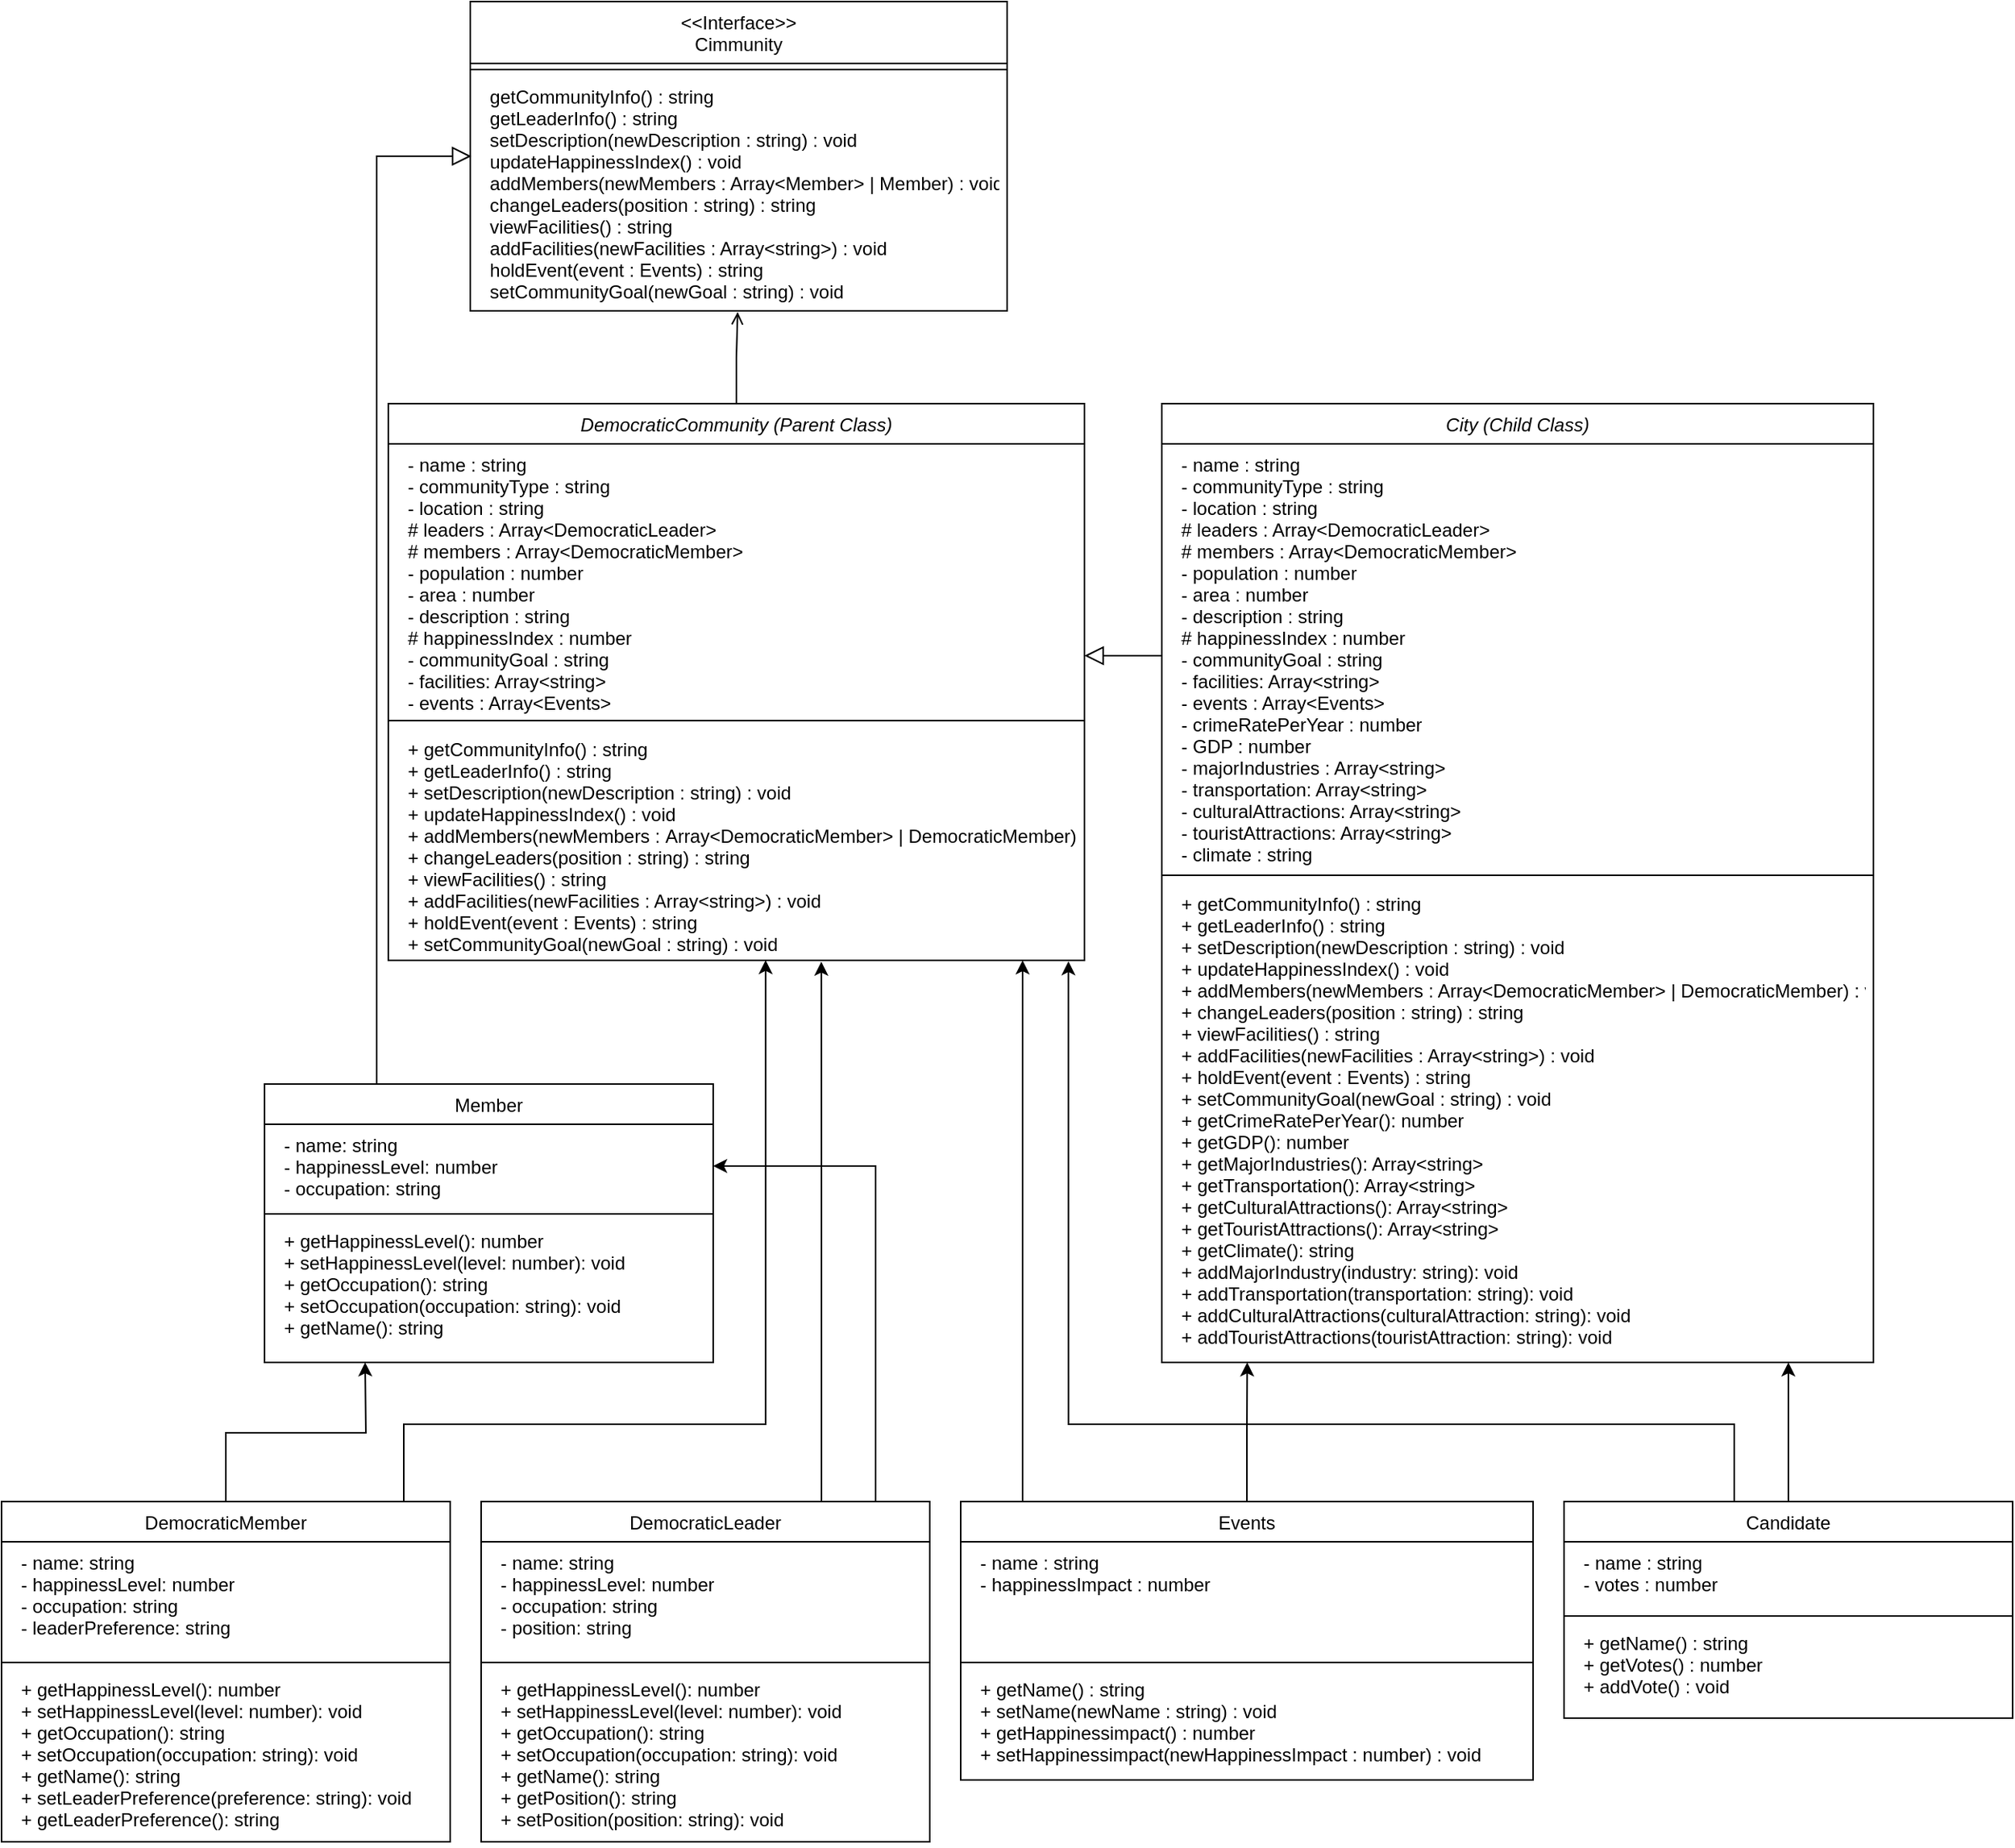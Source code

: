 <mxfile version="21.2.2" type="device">
  <diagram id="C5RBs43oDa-KdzZeNtuy" name="Page-1">
    <mxGraphModel dx="3160" dy="1291" grid="1" gridSize="10" guides="1" tooltips="1" connect="1" arrows="1" fold="1" page="1" pageScale="1" pageWidth="827" pageHeight="1169" math="0" shadow="0">
      <root>
        <mxCell id="WIyWlLk6GJQsqaUBKTNV-0" />
        <mxCell id="WIyWlLk6GJQsqaUBKTNV-1" parent="WIyWlLk6GJQsqaUBKTNV-0" />
        <mxCell id="zkfFHV4jXpPFQw0GAbJ--0" value="DemocraticCommunity (Parent Class)" style="swimlane;fontStyle=2;align=center;verticalAlign=top;childLayout=stackLayout;horizontal=1;startSize=26;horizontalStack=0;resizeParent=1;resizeLast=0;collapsible=1;marginBottom=0;rounded=0;shadow=0;strokeWidth=1;" parent="WIyWlLk6GJQsqaUBKTNV-1" vertex="1">
          <mxGeometry x="110" y="260" width="450" height="360" as="geometry">
            <mxRectangle x="230" y="140" width="160" height="26" as="alternateBounds" />
          </mxGeometry>
        </mxCell>
        <mxCell id="zkfFHV4jXpPFQw0GAbJ--3" value="  - name : string&#xa;  - communityType : string&#xa;  - location : string&#xa;  # leaders : Array&lt;DemocraticLeader&gt;&#xa;  # members : Array&lt;DemocraticMember&gt;&#xa;  - population : number&#xa;  - area : number&#xa;  - description : string&#xa;  # happinessIndex : number&#xa;  - communityGoal : string&#xa;  - facilities: Array&lt;string&gt;&#xa;  - events : Array&lt;Events&gt;" style="text;align=left;verticalAlign=top;spacingLeft=4;spacingRight=4;overflow=hidden;rotatable=0;points=[[0,0.5],[1,0.5]];portConstraint=eastwest;rounded=0;shadow=0;html=0;" parent="zkfFHV4jXpPFQw0GAbJ--0" vertex="1">
          <mxGeometry y="26" width="450" height="174" as="geometry" />
        </mxCell>
        <mxCell id="zkfFHV4jXpPFQw0GAbJ--4" value="" style="line;html=1;strokeWidth=1;align=left;verticalAlign=middle;spacingTop=-1;spacingLeft=3;spacingRight=3;rotatable=0;labelPosition=right;points=[];portConstraint=eastwest;" parent="zkfFHV4jXpPFQw0GAbJ--0" vertex="1">
          <mxGeometry y="200" width="450" height="10" as="geometry" />
        </mxCell>
        <mxCell id="zkfFHV4jXpPFQw0GAbJ--5" value="  + getCommunityInfo() : string&#xa;  + getLeaderInfo() : string&#xa;  + setDescription(newDescription : string) : void&#xa;  + updateHappinessIndex() : void&#xa;  + addMembers(newMembers : Array&lt;DemocraticMember&gt; | DemocraticMember) : void&#xa;  + changeLeaders(position : string) : string&#xa;  + viewFacilities() : string&#xa;  + addFacilities(newFacilities : Array&lt;string&gt;) : void&#xa;  + holdEvent(event : Events) : string&#xa;  + setCommunityGoal(newGoal : string) : void" style="text;align=left;verticalAlign=top;spacingLeft=4;spacingRight=4;overflow=hidden;rotatable=0;points=[[0,0.5],[1,0.5]];portConstraint=eastwest;" parent="zkfFHV4jXpPFQw0GAbJ--0" vertex="1">
          <mxGeometry y="210" width="450" height="150" as="geometry" />
        </mxCell>
        <mxCell id="zkfFHV4jXpPFQw0GAbJ--12" value="" style="endArrow=block;endSize=10;endFill=0;shadow=0;strokeWidth=1;rounded=0;edgeStyle=elbowEdgeStyle;elbow=vertical;" parent="WIyWlLk6GJQsqaUBKTNV-1" source="hncFb97LGY2w59SkHol3-2" target="zkfFHV4jXpPFQw0GAbJ--0" edge="1">
          <mxGeometry width="160" relative="1" as="geometry">
            <mxPoint x="530" y="339" as="sourcePoint" />
            <mxPoint x="200" y="203" as="targetPoint" />
            <Array as="points">
              <mxPoint x="530" y="460" />
            </Array>
          </mxGeometry>
        </mxCell>
        <mxCell id="zkfFHV4jXpPFQw0GAbJ--13" value="Member" style="swimlane;fontStyle=0;align=center;verticalAlign=top;childLayout=stackLayout;horizontal=1;startSize=26;horizontalStack=0;resizeParent=1;resizeLast=0;collapsible=1;marginBottom=0;rounded=0;shadow=0;strokeWidth=1;" parent="WIyWlLk6GJQsqaUBKTNV-1" vertex="1">
          <mxGeometry x="30" y="700" width="290" height="180" as="geometry">
            <mxRectangle x="340" y="380" width="170" height="26" as="alternateBounds" />
          </mxGeometry>
        </mxCell>
        <mxCell id="zkfFHV4jXpPFQw0GAbJ--14" value="  - name: string&#xa;  - happinessLevel: number&#xa;  - occupation: string" style="text;align=left;verticalAlign=top;spacingLeft=4;spacingRight=4;overflow=hidden;rotatable=0;points=[[0,0.5],[1,0.5]];portConstraint=eastwest;" parent="zkfFHV4jXpPFQw0GAbJ--13" vertex="1">
          <mxGeometry y="26" width="290" height="54" as="geometry" />
        </mxCell>
        <mxCell id="zkfFHV4jXpPFQw0GAbJ--15" value="" style="line;html=1;strokeWidth=1;align=left;verticalAlign=middle;spacingTop=-1;spacingLeft=3;spacingRight=3;rotatable=0;labelPosition=right;points=[];portConstraint=eastwest;" parent="zkfFHV4jXpPFQw0GAbJ--13" vertex="1">
          <mxGeometry y="80" width="290" height="8" as="geometry" />
        </mxCell>
        <mxCell id="hncFb97LGY2w59SkHol3-10" value="  + getHappinessLevel(): number&#xa;  + setHappinessLevel(level: number): void&#xa;  + getOccupation(): string&#xa;  + setOccupation(occupation: string): void&#xa;  + getName(): string" style="text;align=left;verticalAlign=top;spacingLeft=4;spacingRight=4;overflow=hidden;rotatable=0;points=[[0,0.5],[1,0.5]];portConstraint=eastwest;" vertex="1" parent="zkfFHV4jXpPFQw0GAbJ--13">
          <mxGeometry y="88" width="290" height="82" as="geometry" />
        </mxCell>
        <mxCell id="zkfFHV4jXpPFQw0GAbJ--16" value="" style="endArrow=block;endSize=10;endFill=0;shadow=0;strokeWidth=1;rounded=0;edgeStyle=elbowEdgeStyle;elbow=vertical;exitX=0.25;exitY=0;exitDx=0;exitDy=0;entryX=0.002;entryY=0.342;entryDx=0;entryDy=0;entryPerimeter=0;" parent="WIyWlLk6GJQsqaUBKTNV-1" source="zkfFHV4jXpPFQw0GAbJ--13" target="zkfFHV4jXpPFQw0GAbJ--24" edge="1">
          <mxGeometry width="160" relative="1" as="geometry">
            <mxPoint x="120" y="640" as="sourcePoint" />
            <mxPoint x="130" y="100" as="targetPoint" />
            <Array as="points">
              <mxPoint x="180" y="100" />
            </Array>
          </mxGeometry>
        </mxCell>
        <mxCell id="zkfFHV4jXpPFQw0GAbJ--17" value="&lt;&lt;Interface&gt;&gt;&#xa;Cimmunity" style="swimlane;fontStyle=0;align=center;verticalAlign=top;childLayout=stackLayout;horizontal=1;startSize=40;horizontalStack=0;resizeParent=1;resizeLast=0;collapsible=1;marginBottom=0;rounded=0;shadow=0;strokeWidth=1;" parent="WIyWlLk6GJQsqaUBKTNV-1" vertex="1">
          <mxGeometry x="163" width="347" height="200" as="geometry">
            <mxRectangle x="550" y="140" width="160" height="26" as="alternateBounds" />
          </mxGeometry>
        </mxCell>
        <mxCell id="zkfFHV4jXpPFQw0GAbJ--23" value="" style="line;html=1;strokeWidth=1;align=left;verticalAlign=middle;spacingTop=-1;spacingLeft=3;spacingRight=3;rotatable=0;labelPosition=right;points=[];portConstraint=eastwest;" parent="zkfFHV4jXpPFQw0GAbJ--17" vertex="1">
          <mxGeometry y="40" width="347" height="8" as="geometry" />
        </mxCell>
        <mxCell id="zkfFHV4jXpPFQw0GAbJ--24" value="  getCommunityInfo() : string&#xa;  getLeaderInfo() : string&#xa;  setDescription(newDescription : string) : void&#xa;  updateHappinessIndex() : void&#xa;  addMembers(newMembers : Array&lt;Member&gt; | Member) : void&#xa;  changeLeaders(position : string) : string&#xa;  viewFacilities() : string&#xa;  addFacilities(newFacilities : Array&lt;string&gt;) : void&#xa;  holdEvent(event : Events) : string&#xa;  setCommunityGoal(newGoal : string) : void" style="text;align=left;verticalAlign=top;spacingLeft=4;spacingRight=4;overflow=hidden;rotatable=0;points=[[0,0.5],[1,0.5]];portConstraint=eastwest;" parent="zkfFHV4jXpPFQw0GAbJ--17" vertex="1">
          <mxGeometry y="48" width="347" height="152" as="geometry" />
        </mxCell>
        <mxCell id="zkfFHV4jXpPFQw0GAbJ--26" value="" style="endArrow=open;shadow=0;strokeWidth=1;rounded=0;endFill=1;edgeStyle=elbowEdgeStyle;elbow=vertical;entryX=0.498;entryY=1.005;entryDx=0;entryDy=0;entryPerimeter=0;" parent="WIyWlLk6GJQsqaUBKTNV-1" source="zkfFHV4jXpPFQw0GAbJ--0" target="zkfFHV4jXpPFQw0GAbJ--24" edge="1">
          <mxGeometry x="0.5" y="41" relative="1" as="geometry">
            <mxPoint x="380" y="192" as="sourcePoint" />
            <mxPoint x="540" y="192" as="targetPoint" />
            <mxPoint x="-40" y="32" as="offset" />
          </mxGeometry>
        </mxCell>
        <mxCell id="zkfFHV4jXpPFQw0GAbJ--28" value="" style="resizable=0;align=right;verticalAlign=bottom;labelBackgroundColor=none;fontSize=12;" parent="zkfFHV4jXpPFQw0GAbJ--26" connectable="0" vertex="1">
          <mxGeometry x="1" relative="1" as="geometry">
            <mxPoint x="-7" y="4" as="offset" />
          </mxGeometry>
        </mxCell>
        <mxCell id="hncFb97LGY2w59SkHol3-1" value="City (Child Class)" style="swimlane;fontStyle=2;align=center;verticalAlign=top;childLayout=stackLayout;horizontal=1;startSize=26;horizontalStack=0;resizeParent=1;resizeLast=0;collapsible=1;marginBottom=0;rounded=0;shadow=0;strokeWidth=1;" vertex="1" parent="WIyWlLk6GJQsqaUBKTNV-1">
          <mxGeometry x="610" y="260" width="460" height="620" as="geometry">
            <mxRectangle x="230" y="140" width="160" height="26" as="alternateBounds" />
          </mxGeometry>
        </mxCell>
        <mxCell id="hncFb97LGY2w59SkHol3-2" value="  - name : string&#xa;  - communityType : string&#xa;  - location : string&#xa;  # leaders : Array&lt;DemocraticLeader&gt;&#xa;  # members : Array&lt;DemocraticMember&gt;&#xa;  - population : number&#xa;  - area : number&#xa;  - description : string&#xa;  # happinessIndex : number&#xa;  - communityGoal : string&#xa;  - facilities: Array&lt;string&gt;&#xa;  - events : Array&lt;Events&gt;&#xa;  - crimeRatePerYear : number&#xa;  - GDP : number&#xa;  - majorIndustries : Array&lt;string&gt;&#xa;  - transportation: Array&lt;string&gt;&#xa;  - culturalAttractions: Array&lt;string&gt;&#xa;  - touristAttractions: Array&lt;string&gt;&#xa;  - climate : string" style="text;align=left;verticalAlign=top;spacingLeft=4;spacingRight=4;overflow=hidden;rotatable=0;points=[[0,0.5],[1,0.5]];portConstraint=eastwest;rounded=0;shadow=0;html=0;" vertex="1" parent="hncFb97LGY2w59SkHol3-1">
          <mxGeometry y="26" width="460" height="274" as="geometry" />
        </mxCell>
        <mxCell id="hncFb97LGY2w59SkHol3-3" value="" style="line;html=1;strokeWidth=1;align=left;verticalAlign=middle;spacingTop=-1;spacingLeft=3;spacingRight=3;rotatable=0;labelPosition=right;points=[];portConstraint=eastwest;" vertex="1" parent="hncFb97LGY2w59SkHol3-1">
          <mxGeometry y="300" width="460" height="10" as="geometry" />
        </mxCell>
        <mxCell id="hncFb97LGY2w59SkHol3-4" value="  + getCommunityInfo() : string&#xa;  + getLeaderInfo() : string&#xa;  + setDescription(newDescription : string) : void&#xa;  + updateHappinessIndex() : void&#xa;  + addMembers(newMembers : Array&lt;DemocraticMember&gt; | DemocraticMember) : void&#xa;  + changeLeaders(position : string) : string&#xa;  + viewFacilities() : string&#xa;  + addFacilities(newFacilities : Array&lt;string&gt;) : void&#xa;  + holdEvent(event : Events) : string&#xa;  + setCommunityGoal(newGoal : string) : void&#xa;  + getCrimeRatePerYear(): number &#xa;  + getGDP(): number&#xa;  + getMajorIndustries(): Array&lt;string&gt;&#xa;  + getTransportation(): Array&lt;string&gt;&#xa;  + getCulturalAttractions(): Array&lt;string&gt;&#xa;  + getTouristAttractions(): Array&lt;string&gt;&#xa;  + getClimate(): string&#xa;  + addMajorIndustry(industry: string): void&#xa;  + addTransportation(transportation: string): void&#xa;  + addCulturalAttractions(culturalAttraction: string): void&#xa;  + addTouristAttractions(touristAttraction: string): void" style="text;align=left;verticalAlign=top;spacingLeft=4;spacingRight=4;overflow=hidden;rotatable=0;points=[[0,0.5],[1,0.5]];portConstraint=eastwest;" vertex="1" parent="hncFb97LGY2w59SkHol3-1">
          <mxGeometry y="310" width="460" height="310" as="geometry" />
        </mxCell>
        <mxCell id="hncFb97LGY2w59SkHol3-23" style="edgeStyle=orthogonalEdgeStyle;rounded=0;orthogonalLoop=1;jettySize=auto;html=1;" edge="1" parent="WIyWlLk6GJQsqaUBKTNV-1" source="hncFb97LGY2w59SkHol3-12">
          <mxGeometry relative="1" as="geometry">
            <mxPoint x="95" y="880" as="targetPoint" />
          </mxGeometry>
        </mxCell>
        <mxCell id="hncFb97LGY2w59SkHol3-24" style="edgeStyle=orthogonalEdgeStyle;rounded=0;orthogonalLoop=1;jettySize=auto;html=1;exitX=0.75;exitY=0;exitDx=0;exitDy=0;entryX=0.542;entryY=0.999;entryDx=0;entryDy=0;entryPerimeter=0;" edge="1" parent="WIyWlLk6GJQsqaUBKTNV-1" source="hncFb97LGY2w59SkHol3-12" target="zkfFHV4jXpPFQw0GAbJ--5">
          <mxGeometry relative="1" as="geometry">
            <Array as="points">
              <mxPoint x="120" y="970" />
              <mxPoint x="120" y="920" />
              <mxPoint x="354" y="920" />
            </Array>
          </mxGeometry>
        </mxCell>
        <mxCell id="hncFb97LGY2w59SkHol3-12" value="DemocraticMember" style="swimlane;fontStyle=0;align=center;verticalAlign=top;childLayout=stackLayout;horizontal=1;startSize=26;horizontalStack=0;resizeParent=1;resizeLast=0;collapsible=1;marginBottom=0;rounded=0;shadow=0;strokeWidth=1;" vertex="1" parent="WIyWlLk6GJQsqaUBKTNV-1">
          <mxGeometry x="-140" y="970" width="290" height="220" as="geometry">
            <mxRectangle x="340" y="380" width="170" height="26" as="alternateBounds" />
          </mxGeometry>
        </mxCell>
        <mxCell id="hncFb97LGY2w59SkHol3-13" value="  - name: string&#xa;  - happinessLevel: number&#xa;  - occupation: string&#xa;  - leaderPreference: string" style="text;align=left;verticalAlign=top;spacingLeft=4;spacingRight=4;overflow=hidden;rotatable=0;points=[[0,0.5],[1,0.5]];portConstraint=eastwest;" vertex="1" parent="hncFb97LGY2w59SkHol3-12">
          <mxGeometry y="26" width="290" height="74" as="geometry" />
        </mxCell>
        <mxCell id="hncFb97LGY2w59SkHol3-14" value="" style="line;html=1;strokeWidth=1;align=left;verticalAlign=middle;spacingTop=-1;spacingLeft=3;spacingRight=3;rotatable=0;labelPosition=right;points=[];portConstraint=eastwest;" vertex="1" parent="hncFb97LGY2w59SkHol3-12">
          <mxGeometry y="100" width="290" height="8" as="geometry" />
        </mxCell>
        <mxCell id="hncFb97LGY2w59SkHol3-15" value="  + getHappinessLevel(): number&#xa;  + setHappinessLevel(level: number): void&#xa;  + getOccupation(): string&#xa;  + setOccupation(occupation: string): void&#xa;  + getName(): string&#xa;  + setLeaderPreference(preference: string): void&#xa;  + getLeaderPreference(): string" style="text;align=left;verticalAlign=top;spacingLeft=4;spacingRight=4;overflow=hidden;rotatable=0;points=[[0,0.5],[1,0.5]];portConstraint=eastwest;" vertex="1" parent="hncFb97LGY2w59SkHol3-12">
          <mxGeometry y="108" width="290" height="112" as="geometry" />
        </mxCell>
        <mxCell id="hncFb97LGY2w59SkHol3-25" style="edgeStyle=orthogonalEdgeStyle;rounded=0;orthogonalLoop=1;jettySize=auto;html=1;entryX=0.622;entryY=1.006;entryDx=0;entryDy=0;entryPerimeter=0;" edge="1" parent="WIyWlLk6GJQsqaUBKTNV-1" source="hncFb97LGY2w59SkHol3-16" target="zkfFHV4jXpPFQw0GAbJ--5">
          <mxGeometry relative="1" as="geometry">
            <mxPoint x="393" y="630" as="targetPoint" />
            <Array as="points">
              <mxPoint x="390" y="880" />
              <mxPoint x="390" y="880" />
            </Array>
          </mxGeometry>
        </mxCell>
        <mxCell id="hncFb97LGY2w59SkHol3-16" value="DemocraticLeader" style="swimlane;fontStyle=0;align=center;verticalAlign=top;childLayout=stackLayout;horizontal=1;startSize=26;horizontalStack=0;resizeParent=1;resizeLast=0;collapsible=1;marginBottom=0;rounded=0;shadow=0;strokeWidth=1;" vertex="1" parent="WIyWlLk6GJQsqaUBKTNV-1">
          <mxGeometry x="170" y="970" width="290" height="220" as="geometry">
            <mxRectangle x="340" y="380" width="170" height="26" as="alternateBounds" />
          </mxGeometry>
        </mxCell>
        <mxCell id="hncFb97LGY2w59SkHol3-17" value="  - name: string&#xa;  - happinessLevel: number&#xa;  - occupation: string&#xa;  - position: string" style="text;align=left;verticalAlign=top;spacingLeft=4;spacingRight=4;overflow=hidden;rotatable=0;points=[[0,0.5],[1,0.5]];portConstraint=eastwest;" vertex="1" parent="hncFb97LGY2w59SkHol3-16">
          <mxGeometry y="26" width="290" height="74" as="geometry" />
        </mxCell>
        <mxCell id="hncFb97LGY2w59SkHol3-18" value="" style="line;html=1;strokeWidth=1;align=left;verticalAlign=middle;spacingTop=-1;spacingLeft=3;spacingRight=3;rotatable=0;labelPosition=right;points=[];portConstraint=eastwest;" vertex="1" parent="hncFb97LGY2w59SkHol3-16">
          <mxGeometry y="100" width="290" height="8" as="geometry" />
        </mxCell>
        <mxCell id="hncFb97LGY2w59SkHol3-19" value="  + getHappinessLevel(): number&#xa;  + setHappinessLevel(level: number): void&#xa;  + getOccupation(): string&#xa;  + setOccupation(occupation: string): void&#xa;  + getName(): string&#xa;  + getPosition(): string&#xa;  + setPosition(position: string): void" style="text;align=left;verticalAlign=top;spacingLeft=4;spacingRight=4;overflow=hidden;rotatable=0;points=[[0,0.5],[1,0.5]];portConstraint=eastwest;" vertex="1" parent="hncFb97LGY2w59SkHol3-16">
          <mxGeometry y="108" width="290" height="112" as="geometry" />
        </mxCell>
        <mxCell id="hncFb97LGY2w59SkHol3-20" value="" style="edgeStyle=orthogonalEdgeStyle;rounded=0;orthogonalLoop=1;jettySize=auto;html=1;entryX=1;entryY=0.5;entryDx=0;entryDy=0;exitX=0.5;exitY=0;exitDx=0;exitDy=0;" edge="1" parent="WIyWlLk6GJQsqaUBKTNV-1" source="hncFb97LGY2w59SkHol3-16" target="zkfFHV4jXpPFQw0GAbJ--14">
          <mxGeometry relative="1" as="geometry">
            <Array as="points">
              <mxPoint x="425" y="753" />
            </Array>
          </mxGeometry>
        </mxCell>
        <mxCell id="hncFb97LGY2w59SkHol3-35" style="edgeStyle=orthogonalEdgeStyle;rounded=0;orthogonalLoop=1;jettySize=auto;html=1;" edge="1" parent="WIyWlLk6GJQsqaUBKTNV-1" source="hncFb97LGY2w59SkHol3-26">
          <mxGeometry relative="1" as="geometry">
            <mxPoint x="520" y="620" as="targetPoint" />
            <Array as="points">
              <mxPoint x="520" y="620" />
            </Array>
          </mxGeometry>
        </mxCell>
        <mxCell id="hncFb97LGY2w59SkHol3-36" style="edgeStyle=orthogonalEdgeStyle;rounded=0;orthogonalLoop=1;jettySize=auto;html=1;entryX=0.12;entryY=1;entryDx=0;entryDy=0;entryPerimeter=0;" edge="1" parent="WIyWlLk6GJQsqaUBKTNV-1" source="hncFb97LGY2w59SkHol3-26" target="hncFb97LGY2w59SkHol3-4">
          <mxGeometry relative="1" as="geometry">
            <Array as="points" />
          </mxGeometry>
        </mxCell>
        <mxCell id="hncFb97LGY2w59SkHol3-26" value="Events" style="swimlane;fontStyle=0;align=center;verticalAlign=top;childLayout=stackLayout;horizontal=1;startSize=26;horizontalStack=0;resizeParent=1;resizeLast=0;collapsible=1;marginBottom=0;rounded=0;shadow=0;strokeWidth=1;" vertex="1" parent="WIyWlLk6GJQsqaUBKTNV-1">
          <mxGeometry x="480" y="970" width="370" height="180" as="geometry">
            <mxRectangle x="340" y="380" width="170" height="26" as="alternateBounds" />
          </mxGeometry>
        </mxCell>
        <mxCell id="hncFb97LGY2w59SkHol3-27" value="  - name : string&#xa;  - happinessImpact : number" style="text;align=left;verticalAlign=top;spacingLeft=4;spacingRight=4;overflow=hidden;rotatable=0;points=[[0,0.5],[1,0.5]];portConstraint=eastwest;" vertex="1" parent="hncFb97LGY2w59SkHol3-26">
          <mxGeometry y="26" width="370" height="74" as="geometry" />
        </mxCell>
        <mxCell id="hncFb97LGY2w59SkHol3-28" value="" style="line;html=1;strokeWidth=1;align=left;verticalAlign=middle;spacingTop=-1;spacingLeft=3;spacingRight=3;rotatable=0;labelPosition=right;points=[];portConstraint=eastwest;" vertex="1" parent="hncFb97LGY2w59SkHol3-26">
          <mxGeometry y="100" width="370" height="8" as="geometry" />
        </mxCell>
        <mxCell id="hncFb97LGY2w59SkHol3-29" value="  + getName() : string&#xa;  + setName(newName : string) : void&#xa;  + getHappinessimpact() : number&#xa;  + setHappinessimpact(newHappinessImpact : number) : void" style="text;align=left;verticalAlign=top;spacingLeft=4;spacingRight=4;overflow=hidden;rotatable=0;points=[[0,0.5],[1,0.5]];portConstraint=eastwest;" vertex="1" parent="hncFb97LGY2w59SkHol3-26">
          <mxGeometry y="108" width="370" height="62" as="geometry" />
        </mxCell>
        <mxCell id="hncFb97LGY2w59SkHol3-37" style="edgeStyle=orthogonalEdgeStyle;rounded=0;orthogonalLoop=1;jettySize=auto;html=1;entryX=0.977;entryY=1.004;entryDx=0;entryDy=0;entryPerimeter=0;" edge="1" parent="WIyWlLk6GJQsqaUBKTNV-1" source="hncFb97LGY2w59SkHol3-30" target="zkfFHV4jXpPFQw0GAbJ--5">
          <mxGeometry relative="1" as="geometry">
            <mxPoint x="540" y="624" as="targetPoint" />
            <Array as="points">
              <mxPoint x="980" y="920" />
              <mxPoint x="550" y="920" />
            </Array>
          </mxGeometry>
        </mxCell>
        <mxCell id="hncFb97LGY2w59SkHol3-39" style="edgeStyle=orthogonalEdgeStyle;rounded=0;orthogonalLoop=1;jettySize=auto;html=1;" edge="1" parent="WIyWlLk6GJQsqaUBKTNV-1" source="hncFb97LGY2w59SkHol3-30">
          <mxGeometry relative="1" as="geometry">
            <mxPoint x="1015" y="880" as="targetPoint" />
          </mxGeometry>
        </mxCell>
        <mxCell id="hncFb97LGY2w59SkHol3-30" value="Candidate" style="swimlane;fontStyle=0;align=center;verticalAlign=top;childLayout=stackLayout;horizontal=1;startSize=26;horizontalStack=0;resizeParent=1;resizeLast=0;collapsible=1;marginBottom=0;rounded=0;shadow=0;strokeWidth=1;" vertex="1" parent="WIyWlLk6GJQsqaUBKTNV-1">
          <mxGeometry x="870" y="970" width="290" height="140" as="geometry">
            <mxRectangle x="340" y="380" width="170" height="26" as="alternateBounds" />
          </mxGeometry>
        </mxCell>
        <mxCell id="hncFb97LGY2w59SkHol3-31" value="  - name : string&#xa;  - votes : number" style="text;align=left;verticalAlign=top;spacingLeft=4;spacingRight=4;overflow=hidden;rotatable=0;points=[[0,0.5],[1,0.5]];portConstraint=eastwest;" vertex="1" parent="hncFb97LGY2w59SkHol3-30">
          <mxGeometry y="26" width="290" height="44" as="geometry" />
        </mxCell>
        <mxCell id="hncFb97LGY2w59SkHol3-32" value="" style="line;html=1;strokeWidth=1;align=left;verticalAlign=middle;spacingTop=-1;spacingLeft=3;spacingRight=3;rotatable=0;labelPosition=right;points=[];portConstraint=eastwest;" vertex="1" parent="hncFb97LGY2w59SkHol3-30">
          <mxGeometry y="70" width="290" height="8" as="geometry" />
        </mxCell>
        <mxCell id="hncFb97LGY2w59SkHol3-33" value="  + getName() : string&#xa;  + getVotes() : number&#xa;  + addVote() : void" style="text;align=left;verticalAlign=top;spacingLeft=4;spacingRight=4;overflow=hidden;rotatable=0;points=[[0,0.5],[1,0.5]];portConstraint=eastwest;" vertex="1" parent="hncFb97LGY2w59SkHol3-30">
          <mxGeometry y="78" width="290" height="62" as="geometry" />
        </mxCell>
      </root>
    </mxGraphModel>
  </diagram>
</mxfile>
